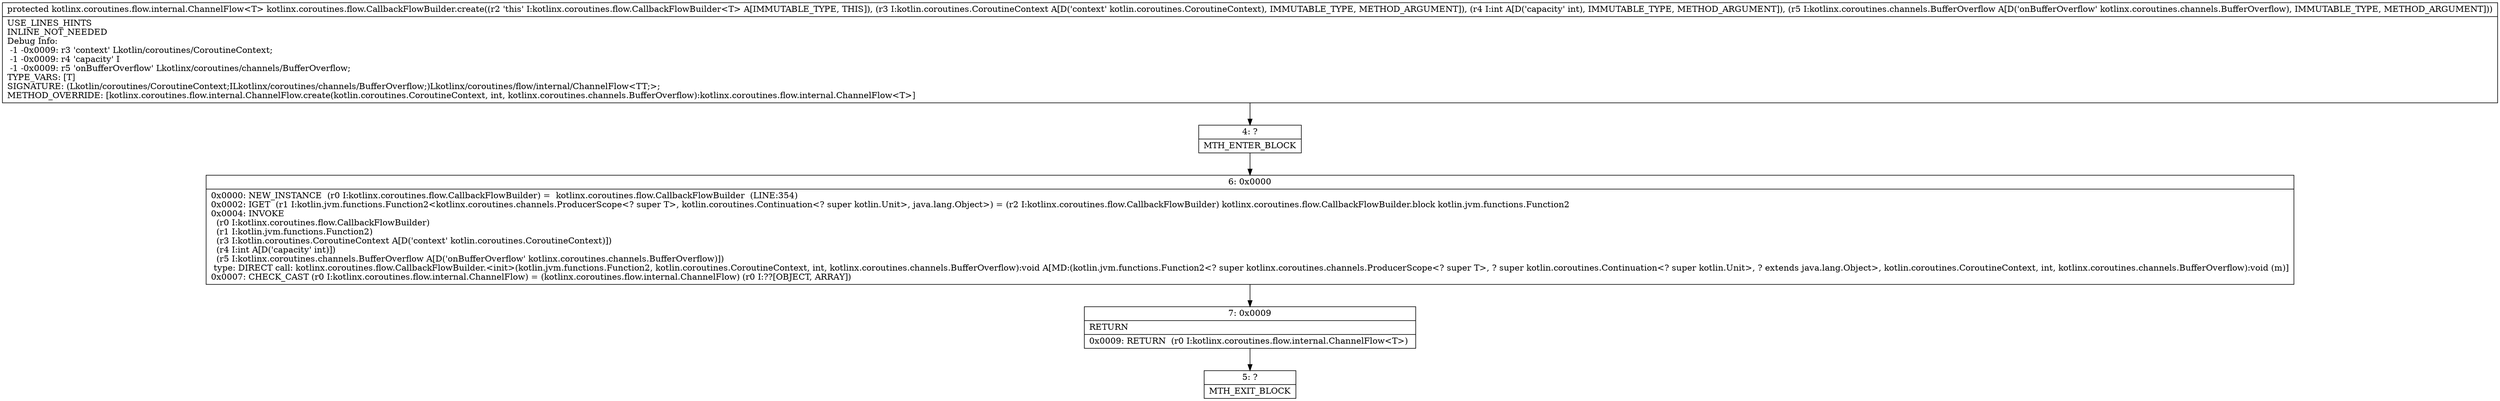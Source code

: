 digraph "CFG forkotlinx.coroutines.flow.CallbackFlowBuilder.create(Lkotlin\/coroutines\/CoroutineContext;ILkotlinx\/coroutines\/channels\/BufferOverflow;)Lkotlinx\/coroutines\/flow\/internal\/ChannelFlow;" {
Node_4 [shape=record,label="{4\:\ ?|MTH_ENTER_BLOCK\l}"];
Node_6 [shape=record,label="{6\:\ 0x0000|0x0000: NEW_INSTANCE  (r0 I:kotlinx.coroutines.flow.CallbackFlowBuilder) =  kotlinx.coroutines.flow.CallbackFlowBuilder  (LINE:354)\l0x0002: IGET  (r1 I:kotlin.jvm.functions.Function2\<kotlinx.coroutines.channels.ProducerScope\<? super T\>, kotlin.coroutines.Continuation\<? super kotlin.Unit\>, java.lang.Object\>) = (r2 I:kotlinx.coroutines.flow.CallbackFlowBuilder) kotlinx.coroutines.flow.CallbackFlowBuilder.block kotlin.jvm.functions.Function2 \l0x0004: INVOKE  \l  (r0 I:kotlinx.coroutines.flow.CallbackFlowBuilder)\l  (r1 I:kotlin.jvm.functions.Function2)\l  (r3 I:kotlin.coroutines.CoroutineContext A[D('context' kotlin.coroutines.CoroutineContext)])\l  (r4 I:int A[D('capacity' int)])\l  (r5 I:kotlinx.coroutines.channels.BufferOverflow A[D('onBufferOverflow' kotlinx.coroutines.channels.BufferOverflow)])\l type: DIRECT call: kotlinx.coroutines.flow.CallbackFlowBuilder.\<init\>(kotlin.jvm.functions.Function2, kotlin.coroutines.CoroutineContext, int, kotlinx.coroutines.channels.BufferOverflow):void A[MD:(kotlin.jvm.functions.Function2\<? super kotlinx.coroutines.channels.ProducerScope\<? super T\>, ? super kotlin.coroutines.Continuation\<? super kotlin.Unit\>, ? extends java.lang.Object\>, kotlin.coroutines.CoroutineContext, int, kotlinx.coroutines.channels.BufferOverflow):void (m)]\l0x0007: CHECK_CAST (r0 I:kotlinx.coroutines.flow.internal.ChannelFlow) = (kotlinx.coroutines.flow.internal.ChannelFlow) (r0 I:??[OBJECT, ARRAY]) \l}"];
Node_7 [shape=record,label="{7\:\ 0x0009|RETURN\l|0x0009: RETURN  (r0 I:kotlinx.coroutines.flow.internal.ChannelFlow\<T\>) \l}"];
Node_5 [shape=record,label="{5\:\ ?|MTH_EXIT_BLOCK\l}"];
MethodNode[shape=record,label="{protected kotlinx.coroutines.flow.internal.ChannelFlow\<T\> kotlinx.coroutines.flow.CallbackFlowBuilder.create((r2 'this' I:kotlinx.coroutines.flow.CallbackFlowBuilder\<T\> A[IMMUTABLE_TYPE, THIS]), (r3 I:kotlin.coroutines.CoroutineContext A[D('context' kotlin.coroutines.CoroutineContext), IMMUTABLE_TYPE, METHOD_ARGUMENT]), (r4 I:int A[D('capacity' int), IMMUTABLE_TYPE, METHOD_ARGUMENT]), (r5 I:kotlinx.coroutines.channels.BufferOverflow A[D('onBufferOverflow' kotlinx.coroutines.channels.BufferOverflow), IMMUTABLE_TYPE, METHOD_ARGUMENT]))  | USE_LINES_HINTS\lINLINE_NOT_NEEDED\lDebug Info:\l  \-1 \-0x0009: r3 'context' Lkotlin\/coroutines\/CoroutineContext;\l  \-1 \-0x0009: r4 'capacity' I\l  \-1 \-0x0009: r5 'onBufferOverflow' Lkotlinx\/coroutines\/channels\/BufferOverflow;\lTYPE_VARS: [T]\lSIGNATURE: (Lkotlin\/coroutines\/CoroutineContext;ILkotlinx\/coroutines\/channels\/BufferOverflow;)Lkotlinx\/coroutines\/flow\/internal\/ChannelFlow\<TT;\>;\lMETHOD_OVERRIDE: [kotlinx.coroutines.flow.internal.ChannelFlow.create(kotlin.coroutines.CoroutineContext, int, kotlinx.coroutines.channels.BufferOverflow):kotlinx.coroutines.flow.internal.ChannelFlow\<T\>]\l}"];
MethodNode -> Node_4;Node_4 -> Node_6;
Node_6 -> Node_7;
Node_7 -> Node_5;
}

